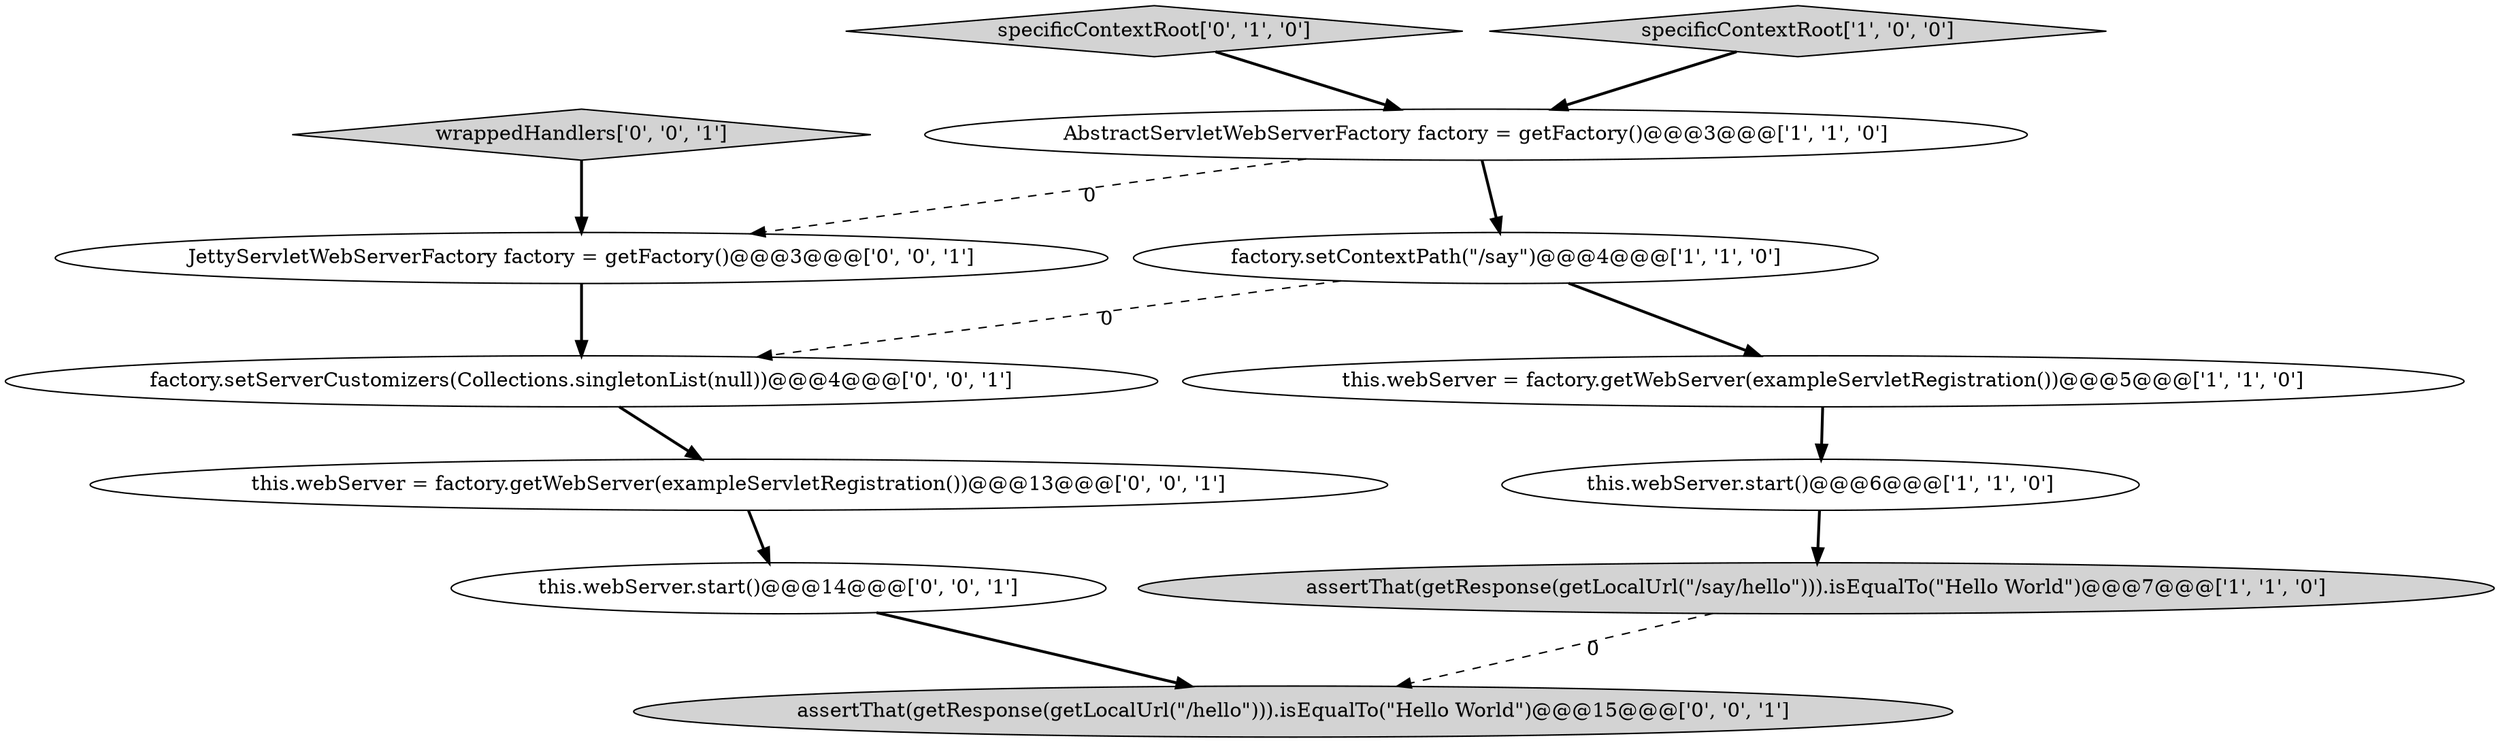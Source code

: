 digraph {
10 [style = filled, label = "factory.setServerCustomizers(Collections.singletonList(null))@@@4@@@['0', '0', '1']", fillcolor = white, shape = ellipse image = "AAA0AAABBB3BBB"];
2 [style = filled, label = "this.webServer = factory.getWebServer(exampleServletRegistration())@@@5@@@['1', '1', '0']", fillcolor = white, shape = ellipse image = "AAA0AAABBB1BBB"];
6 [style = filled, label = "specificContextRoot['0', '1', '0']", fillcolor = lightgray, shape = diamond image = "AAA0AAABBB2BBB"];
8 [style = filled, label = "this.webServer.start()@@@14@@@['0', '0', '1']", fillcolor = white, shape = ellipse image = "AAA0AAABBB3BBB"];
12 [style = filled, label = "JettyServletWebServerFactory factory = getFactory()@@@3@@@['0', '0', '1']", fillcolor = white, shape = ellipse image = "AAA0AAABBB3BBB"];
11 [style = filled, label = "this.webServer = factory.getWebServer(exampleServletRegistration())@@@13@@@['0', '0', '1']", fillcolor = white, shape = ellipse image = "AAA0AAABBB3BBB"];
3 [style = filled, label = "AbstractServletWebServerFactory factory = getFactory()@@@3@@@['1', '1', '0']", fillcolor = white, shape = ellipse image = "AAA0AAABBB1BBB"];
9 [style = filled, label = "wrappedHandlers['0', '0', '1']", fillcolor = lightgray, shape = diamond image = "AAA0AAABBB3BBB"];
1 [style = filled, label = "assertThat(getResponse(getLocalUrl(\"/say/hello\"))).isEqualTo(\"Hello World\")@@@7@@@['1', '1', '0']", fillcolor = lightgray, shape = ellipse image = "AAA0AAABBB1BBB"];
7 [style = filled, label = "assertThat(getResponse(getLocalUrl(\"/hello\"))).isEqualTo(\"Hello World\")@@@15@@@['0', '0', '1']", fillcolor = lightgray, shape = ellipse image = "AAA0AAABBB3BBB"];
4 [style = filled, label = "specificContextRoot['1', '0', '0']", fillcolor = lightgray, shape = diamond image = "AAA0AAABBB1BBB"];
0 [style = filled, label = "factory.setContextPath(\"/say\")@@@4@@@['1', '1', '0']", fillcolor = white, shape = ellipse image = "AAA0AAABBB1BBB"];
5 [style = filled, label = "this.webServer.start()@@@6@@@['1', '1', '0']", fillcolor = white, shape = ellipse image = "AAA0AAABBB1BBB"];
6->3 [style = bold, label=""];
5->1 [style = bold, label=""];
4->3 [style = bold, label=""];
11->8 [style = bold, label=""];
12->10 [style = bold, label=""];
0->2 [style = bold, label=""];
9->12 [style = bold, label=""];
3->12 [style = dashed, label="0"];
1->7 [style = dashed, label="0"];
0->10 [style = dashed, label="0"];
3->0 [style = bold, label=""];
8->7 [style = bold, label=""];
2->5 [style = bold, label=""];
10->11 [style = bold, label=""];
}
